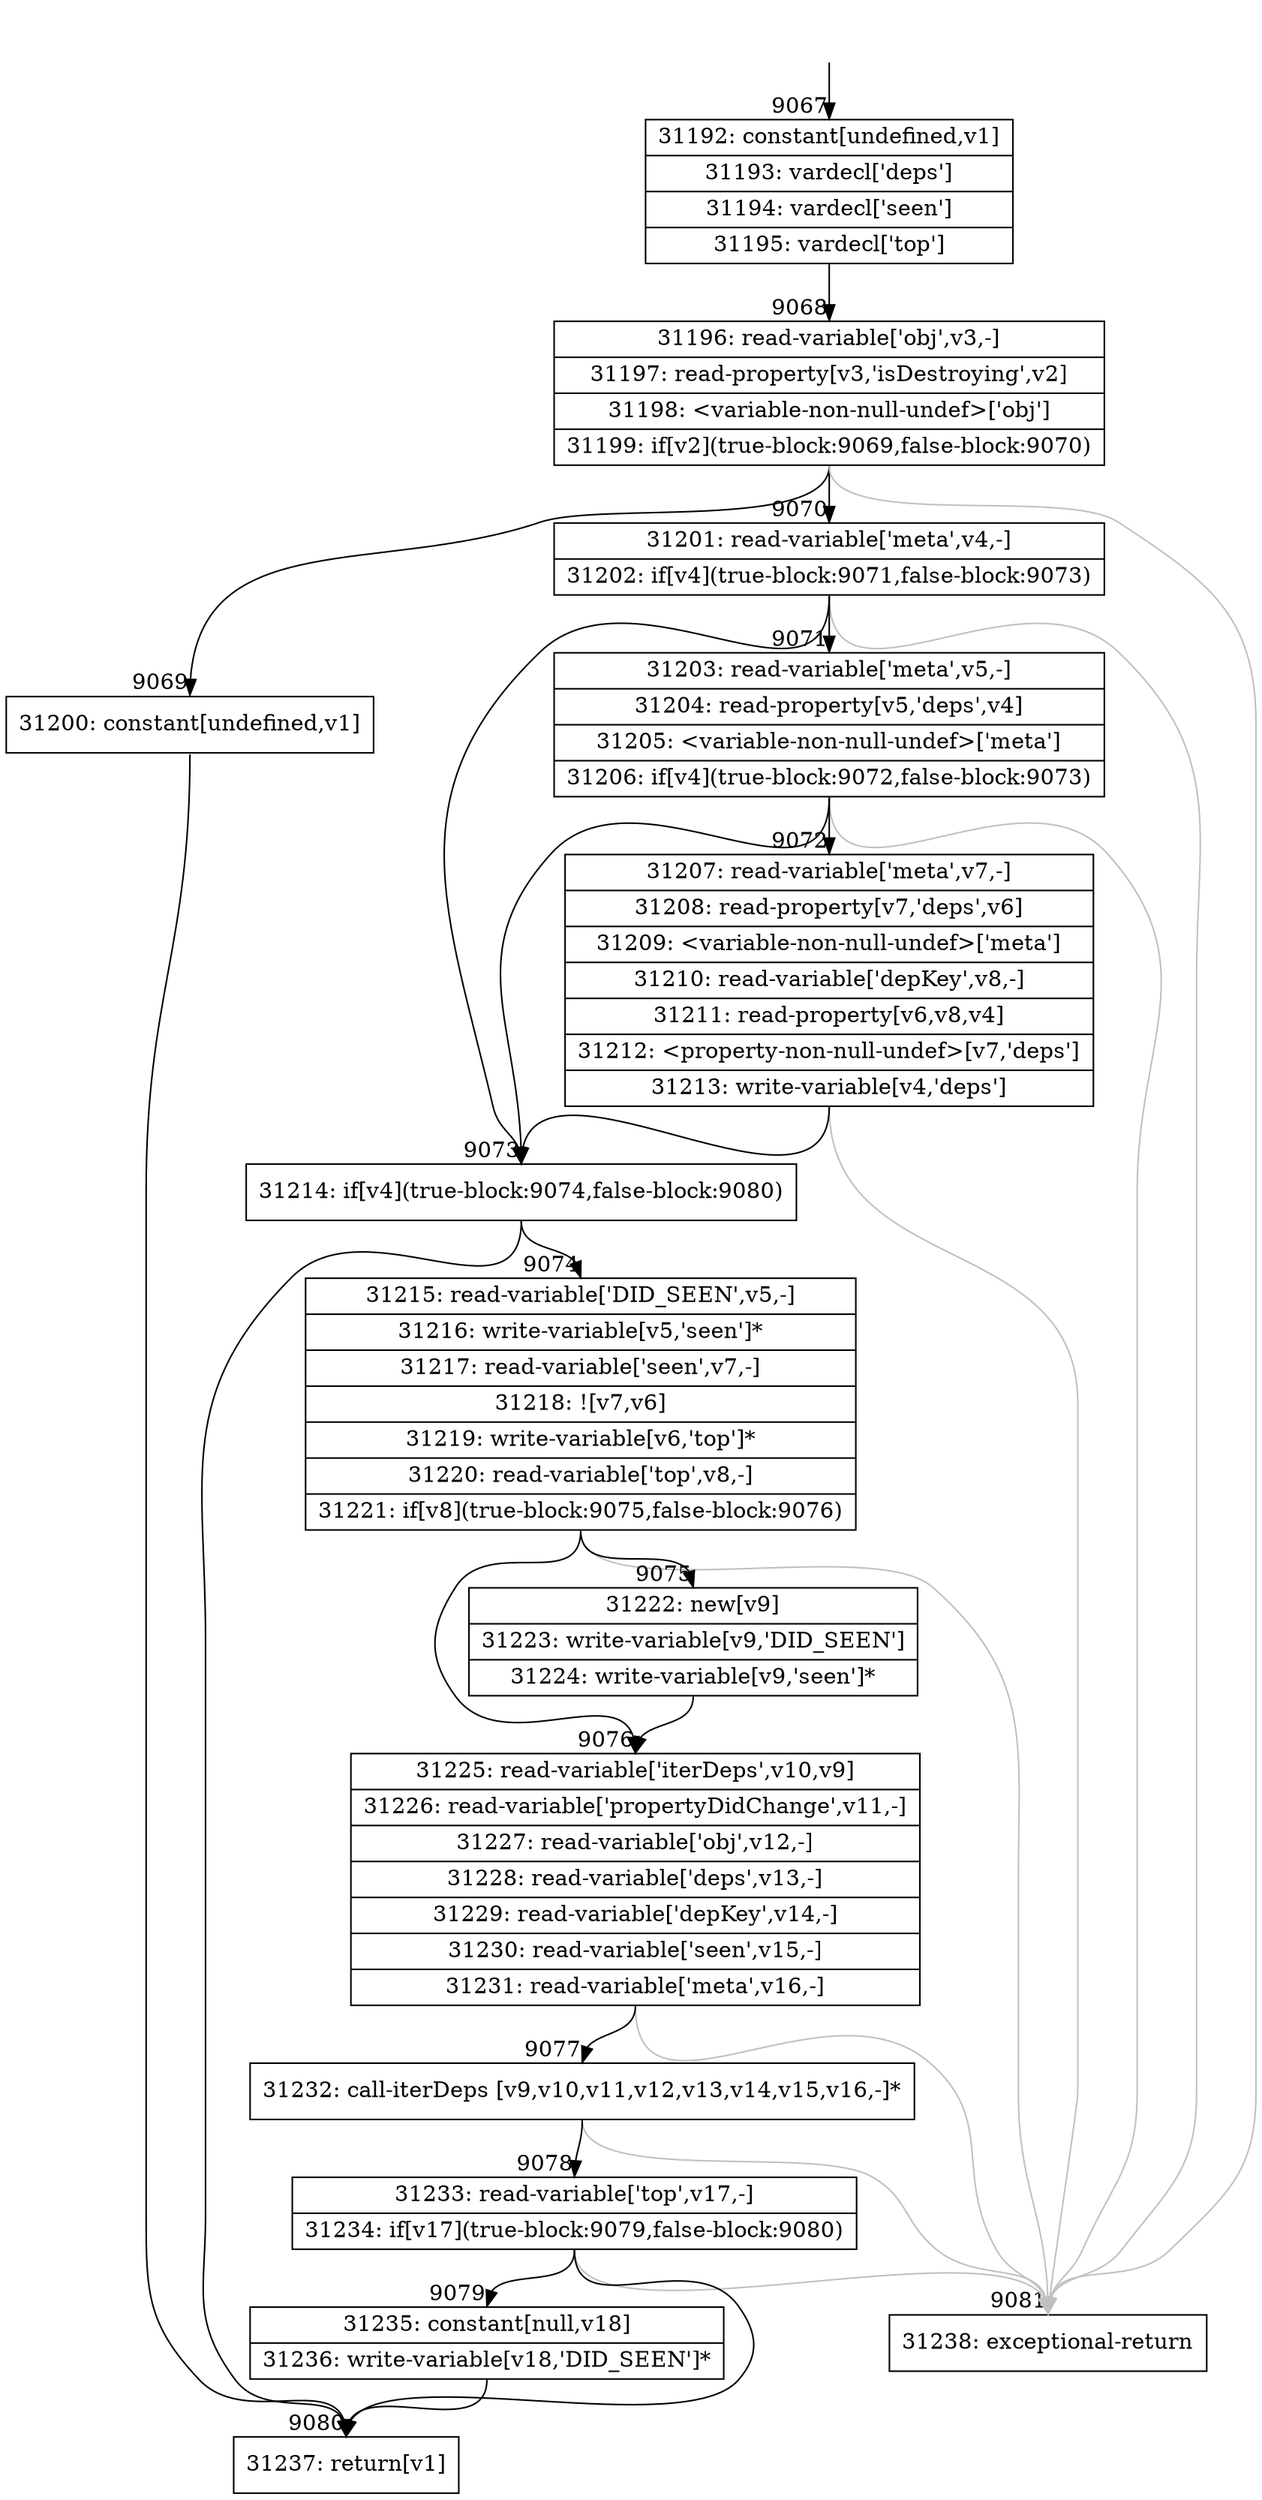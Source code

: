 digraph {
rankdir="TD"
BB_entry770[shape=none,label=""];
BB_entry770 -> BB9067 [tailport=s, headport=n, headlabel="    9067"]
BB9067 [shape=record label="{31192: constant[undefined,v1]|31193: vardecl['deps']|31194: vardecl['seen']|31195: vardecl['top']}" ] 
BB9067 -> BB9068 [tailport=s, headport=n, headlabel="      9068"]
BB9068 [shape=record label="{31196: read-variable['obj',v3,-]|31197: read-property[v3,'isDestroying',v2]|31198: \<variable-non-null-undef\>['obj']|31199: if[v2](true-block:9069,false-block:9070)}" ] 
BB9068 -> BB9069 [tailport=s, headport=n, headlabel="      9069"]
BB9068 -> BB9070 [tailport=s, headport=n, headlabel="      9070"]
BB9068 -> BB9081 [tailport=s, headport=n, color=gray, headlabel="      9081"]
BB9069 [shape=record label="{31200: constant[undefined,v1]}" ] 
BB9069 -> BB9080 [tailport=s, headport=n, headlabel="      9080"]
BB9070 [shape=record label="{31201: read-variable['meta',v4,-]|31202: if[v4](true-block:9071,false-block:9073)}" ] 
BB9070 -> BB9073 [tailport=s, headport=n, headlabel="      9073"]
BB9070 -> BB9071 [tailport=s, headport=n, headlabel="      9071"]
BB9070 -> BB9081 [tailport=s, headport=n, color=gray]
BB9071 [shape=record label="{31203: read-variable['meta',v5,-]|31204: read-property[v5,'deps',v4]|31205: \<variable-non-null-undef\>['meta']|31206: if[v4](true-block:9072,false-block:9073)}" ] 
BB9071 -> BB9073 [tailport=s, headport=n]
BB9071 -> BB9072 [tailport=s, headport=n, headlabel="      9072"]
BB9071 -> BB9081 [tailport=s, headport=n, color=gray]
BB9072 [shape=record label="{31207: read-variable['meta',v7,-]|31208: read-property[v7,'deps',v6]|31209: \<variable-non-null-undef\>['meta']|31210: read-variable['depKey',v8,-]|31211: read-property[v6,v8,v4]|31212: \<property-non-null-undef\>[v7,'deps']|31213: write-variable[v4,'deps']}" ] 
BB9072 -> BB9073 [tailport=s, headport=n]
BB9072 -> BB9081 [tailport=s, headport=n, color=gray]
BB9073 [shape=record label="{31214: if[v4](true-block:9074,false-block:9080)}" ] 
BB9073 -> BB9074 [tailport=s, headport=n, headlabel="      9074"]
BB9073 -> BB9080 [tailport=s, headport=n]
BB9074 [shape=record label="{31215: read-variable['DID_SEEN',v5,-]|31216: write-variable[v5,'seen']*|31217: read-variable['seen',v7,-]|31218: ![v7,v6]|31219: write-variable[v6,'top']*|31220: read-variable['top',v8,-]|31221: if[v8](true-block:9075,false-block:9076)}" ] 
BB9074 -> BB9075 [tailport=s, headport=n, headlabel="      9075"]
BB9074 -> BB9076 [tailport=s, headport=n, headlabel="      9076"]
BB9074 -> BB9081 [tailport=s, headport=n, color=gray]
BB9075 [shape=record label="{31222: new[v9]|31223: write-variable[v9,'DID_SEEN']|31224: write-variable[v9,'seen']*}" ] 
BB9075 -> BB9076 [tailport=s, headport=n]
BB9076 [shape=record label="{31225: read-variable['iterDeps',v10,v9]|31226: read-variable['propertyDidChange',v11,-]|31227: read-variable['obj',v12,-]|31228: read-variable['deps',v13,-]|31229: read-variable['depKey',v14,-]|31230: read-variable['seen',v15,-]|31231: read-variable['meta',v16,-]}" ] 
BB9076 -> BB9077 [tailport=s, headport=n, headlabel="      9077"]
BB9076 -> BB9081 [tailport=s, headport=n, color=gray]
BB9077 [shape=record label="{31232: call-iterDeps [v9,v10,v11,v12,v13,v14,v15,v16,-]*}" ] 
BB9077 -> BB9078 [tailport=s, headport=n, headlabel="      9078"]
BB9077 -> BB9081 [tailport=s, headport=n, color=gray]
BB9078 [shape=record label="{31233: read-variable['top',v17,-]|31234: if[v17](true-block:9079,false-block:9080)}" ] 
BB9078 -> BB9079 [tailport=s, headport=n, headlabel="      9079"]
BB9078 -> BB9080 [tailport=s, headport=n]
BB9078 -> BB9081 [tailport=s, headport=n, color=gray]
BB9079 [shape=record label="{31235: constant[null,v18]|31236: write-variable[v18,'DID_SEEN']*}" ] 
BB9079 -> BB9080 [tailport=s, headport=n]
BB9080 [shape=record label="{31237: return[v1]}" ] 
BB9081 [shape=record label="{31238: exceptional-return}" ] 
//#$~ 16176
}
